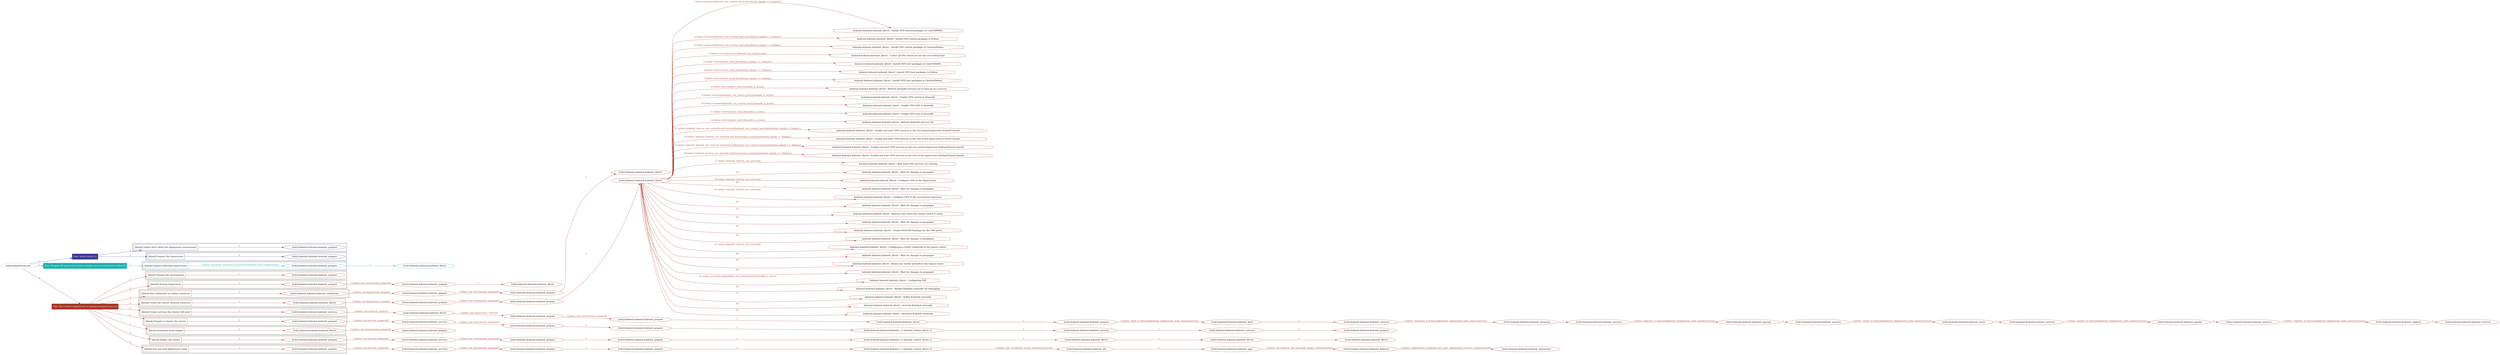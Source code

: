digraph {
	graph [concentrate=true ordering=in rankdir=LR ratio=fill]
	edge [esep=5 sep=10]
	"kubeinit/playbook.yml" [id=root_node style=dotted]
	play_6b71031d [label="Play: Initial setup (1)" color="#3c3795" fontcolor="#ffffff" id=play_6b71031d shape=box style=filled tooltip=localhost]
	"kubeinit/playbook.yml" -> play_6b71031d [label="1 " color="#3c3795" fontcolor="#3c3795" id=edge_3a2caf1e labeltooltip="1 " tooltip="1 "]
	subgraph "kubeinit.kubeinit.kubeinit_prepare" {
		role_3f0250b4 [label="[role] kubeinit.kubeinit.kubeinit_prepare" color="#3c3795" id=role_3f0250b4 tooltip="kubeinit.kubeinit.kubeinit_prepare"]
	}
	subgraph "kubeinit.kubeinit.kubeinit_prepare" {
		role_5fd6cb62 [label="[role] kubeinit.kubeinit.kubeinit_prepare" color="#3c3795" id=role_5fd6cb62 tooltip="kubeinit.kubeinit.kubeinit_prepare"]
	}
	subgraph "Play: Initial setup (1)" {
		play_6b71031d -> block_14ecb837 [label=1 color="#3c3795" fontcolor="#3c3795" id=edge_db04a657 labeltooltip=1 tooltip=1]
		subgraph cluster_block_14ecb837 {
			block_14ecb837 [label="[block] Gather facts about the deployment environment" color="#3c3795" id=block_14ecb837 labeltooltip="Gather facts about the deployment environment" shape=box tooltip="Gather facts about the deployment environment"]
			block_14ecb837 -> role_3f0250b4 [label="1 " color="#3c3795" fontcolor="#3c3795" id=edge_cd5ce7ff labeltooltip="1 " tooltip="1 "]
		}
		play_6b71031d -> block_ca600543 [label=2 color="#3c3795" fontcolor="#3c3795" id=edge_31517ab2 labeltooltip=2 tooltip=2]
		subgraph cluster_block_ca600543 {
			block_ca600543 [label="[block] Prepare the hypervisors" color="#3c3795" id=block_ca600543 labeltooltip="Prepare the hypervisors" shape=box tooltip="Prepare the hypervisors"]
			block_ca600543 -> role_5fd6cb62 [label="1 " color="#3c3795" fontcolor="#3c3795" id=edge_c21841b5 labeltooltip="1 " tooltip="1 "]
		}
	}
	play_60e53653 [label="Play: Prepare all hypervisor hosts to deploy service and cluster nodes (0)" color="#1bb1b0" fontcolor="#ffffff" id=play_60e53653 shape=box style=filled tooltip="Play: Prepare all hypervisor hosts to deploy service and cluster nodes (0)"]
	"kubeinit/playbook.yml" -> play_60e53653 [label="2 " color="#1bb1b0" fontcolor="#1bb1b0" id=edge_c22c452a labeltooltip="2 " tooltip="2 "]
	subgraph "kubeinit.kubeinit.kubeinit_libvirt" {
		role_1b3f3249 [label="[role] kubeinit.kubeinit.kubeinit_libvirt" color="#1bb1b0" id=role_1b3f3249 tooltip="kubeinit.kubeinit.kubeinit_libvirt"]
	}
	subgraph "kubeinit.kubeinit.kubeinit_prepare" {
		role_c538e872 [label="[role] kubeinit.kubeinit.kubeinit_prepare" color="#1bb1b0" id=role_c538e872 tooltip="kubeinit.kubeinit.kubeinit_prepare"]
		role_c538e872 -> role_1b3f3249 [label="1 " color="#1bb1b0" fontcolor="#1bb1b0" id=edge_178e5c0d labeltooltip="1 " tooltip="1 "]
	}
	subgraph "Play: Prepare all hypervisor hosts to deploy service and cluster nodes (0)" {
		play_60e53653 -> block_00b5a443 [label=1 color="#1bb1b0" fontcolor="#1bb1b0" id=edge_b67209f5 labeltooltip=1 tooltip=1]
		subgraph cluster_block_00b5a443 {
			block_00b5a443 [label="[block] Prepare individual hypervisors" color="#1bb1b0" id=block_00b5a443 labeltooltip="Prepare individual hypervisors" shape=box tooltip="Prepare individual hypervisors"]
			block_00b5a443 -> role_c538e872 [label="1 [when: inventory_hostname in hostvars['kubeinit-facts'].hypervisors]" color="#1bb1b0" fontcolor="#1bb1b0" id=edge_b40012fb labeltooltip="1 [when: inventory_hostname in hostvars['kubeinit-facts'].hypervisors]" tooltip="1 [when: inventory_hostname in hostvars['kubeinit-facts'].hypervisors]"]
		}
	}
	play_3abc40fd [label="Play: Run cluster deployment on prepared hypervisors (1)" color="#a73525" fontcolor="#ffffff" id=play_3abc40fd shape=box style=filled tooltip=localhost]
	"kubeinit/playbook.yml" -> play_3abc40fd [label="3 " color="#a73525" fontcolor="#a73525" id=edge_883538bb labeltooltip="3 " tooltip="3 "]
	subgraph "kubeinit.kubeinit.kubeinit_prepare" {
		role_94774ed0 [label="[role] kubeinit.kubeinit.kubeinit_prepare" color="#a73525" id=role_94774ed0 tooltip="kubeinit.kubeinit.kubeinit_prepare"]
	}
	subgraph "kubeinit.kubeinit.kubeinit_libvirt" {
		role_9123c572 [label="[role] kubeinit.kubeinit.kubeinit_libvirt" color="#a73525" id=role_9123c572 tooltip="kubeinit.kubeinit.kubeinit_libvirt"]
	}
	subgraph "kubeinit.kubeinit.kubeinit_prepare" {
		role_52961f61 [label="[role] kubeinit.kubeinit.kubeinit_prepare" color="#a73525" id=role_52961f61 tooltip="kubeinit.kubeinit.kubeinit_prepare"]
		role_52961f61 -> role_9123c572 [label="1 " color="#a73525" fontcolor="#a73525" id=edge_2296d525 labeltooltip="1 " tooltip="1 "]
	}
	subgraph "kubeinit.kubeinit.kubeinit_prepare" {
		role_5512f772 [label="[role] kubeinit.kubeinit.kubeinit_prepare" color="#a73525" id=role_5512f772 tooltip="kubeinit.kubeinit.kubeinit_prepare"]
		role_5512f772 -> role_52961f61 [label="1 [when: not environment_prepared]" color="#a73525" fontcolor="#a73525" id=edge_8969fece labeltooltip="1 [when: not environment_prepared]" tooltip="1 [when: not environment_prepared]"]
	}
	subgraph "kubeinit.kubeinit.kubeinit_libvirt" {
		role_b0cfbccb [label="[role] kubeinit.kubeinit.kubeinit_libvirt" color="#a73525" id=role_b0cfbccb tooltip="kubeinit.kubeinit.kubeinit_libvirt"]
	}
	subgraph "kubeinit.kubeinit.kubeinit_prepare" {
		role_e742c7e1 [label="[role] kubeinit.kubeinit.kubeinit_prepare" color="#a73525" id=role_e742c7e1 tooltip="kubeinit.kubeinit.kubeinit_prepare"]
		role_e742c7e1 -> role_b0cfbccb [label="1 " color="#a73525" fontcolor="#a73525" id=edge_2beef106 labeltooltip="1 " tooltip="1 "]
	}
	subgraph "kubeinit.kubeinit.kubeinit_prepare" {
		role_a67a89c9 [label="[role] kubeinit.kubeinit.kubeinit_prepare" color="#a73525" id=role_a67a89c9 tooltip="kubeinit.kubeinit.kubeinit_prepare"]
		role_a67a89c9 -> role_e742c7e1 [label="1 [when: not environment_prepared]" color="#a73525" fontcolor="#a73525" id=edge_404a76ad labeltooltip="1 [when: not environment_prepared]" tooltip="1 [when: not environment_prepared]"]
	}
	subgraph "kubeinit.kubeinit.kubeinit_validations" {
		role_21bba208 [label="[role] kubeinit.kubeinit.kubeinit_validations" color="#a73525" id=role_21bba208 tooltip="kubeinit.kubeinit.kubeinit_validations"]
		role_21bba208 -> role_a67a89c9 [label="1 [when: not hypervisors_cleaned]" color="#a73525" fontcolor="#a73525" id=edge_98a10b8b labeltooltip="1 [when: not hypervisors_cleaned]" tooltip="1 [when: not hypervisors_cleaned]"]
	}
	subgraph "kubeinit.kubeinit.kubeinit_libvirt" {
		role_afb0d27c [label="[role] kubeinit.kubeinit.kubeinit_libvirt" color="#a73525" id=role_afb0d27c tooltip="kubeinit.kubeinit.kubeinit_libvirt"]
		task_9e12a4fa [label="kubeinit.kubeinit.kubeinit_libvirt : Install OVN central packages in CentOS/RHEL" color="#a73525" id=task_9e12a4fa shape=octagon tooltip="kubeinit.kubeinit.kubeinit_libvirt : Install OVN central packages in CentOS/RHEL"]
		role_afb0d27c -> task_9e12a4fa [label="1 [when: hostvars[kubeinit_ovn_central_host].distribution_family == 'CentOS']" color="#a73525" fontcolor="#a73525" id=edge_70f3a23e labeltooltip="1 [when: hostvars[kubeinit_ovn_central_host].distribution_family == 'CentOS']" tooltip="1 [when: hostvars[kubeinit_ovn_central_host].distribution_family == 'CentOS']"]
		task_16847eaa [label="kubeinit.kubeinit.kubeinit_libvirt : Install OVN central packages in Fedora" color="#a73525" id=task_16847eaa shape=octagon tooltip="kubeinit.kubeinit.kubeinit_libvirt : Install OVN central packages in Fedora"]
		role_afb0d27c -> task_16847eaa [label="2 [when: hostvars[kubeinit_ovn_central_host].distribution_family == 'Fedora']" color="#a73525" fontcolor="#a73525" id=edge_f2648ecf labeltooltip="2 [when: hostvars[kubeinit_ovn_central_host].distribution_family == 'Fedora']" tooltip="2 [when: hostvars[kubeinit_ovn_central_host].distribution_family == 'Fedora']"]
		task_a35733e1 [label="kubeinit.kubeinit.kubeinit_libvirt : Install OVN central packages in Ubuntu/Debian" color="#a73525" id=task_a35733e1 shape=octagon tooltip="kubeinit.kubeinit.kubeinit_libvirt : Install OVN central packages in Ubuntu/Debian"]
		role_afb0d27c -> task_a35733e1 [label="3 [when: hostvars[kubeinit_ovn_central_host].distribution_family == 'Debian']" color="#a73525" fontcolor="#a73525" id=edge_52db0e4c labeltooltip="3 [when: hostvars[kubeinit_ovn_central_host].distribution_family == 'Debian']" tooltip="3 [when: hostvars[kubeinit_ovn_central_host].distribution_family == 'Debian']"]
		task_2597b7b3 [label="kubeinit.kubeinit.kubeinit_libvirt : Collect all HVs which are not the ovn-central host" color="#a73525" id=task_2597b7b3 shape=octagon tooltip="kubeinit.kubeinit.kubeinit_libvirt : Collect all HVs which are not the ovn-central host"]
		role_afb0d27c -> task_2597b7b3 [label="4 [when: ovn_host not in kubeinit_ovn_central_host]" color="#a73525" fontcolor="#a73525" id=edge_55a1ff46 labeltooltip="4 [when: ovn_host not in kubeinit_ovn_central_host]" tooltip="4 [when: ovn_host not in kubeinit_ovn_central_host]"]
		task_02a96341 [label="kubeinit.kubeinit.kubeinit_libvirt : Install OVN host packages in CentOS/RHEL" color="#a73525" id=task_02a96341 shape=octagon tooltip="kubeinit.kubeinit.kubeinit_libvirt : Install OVN host packages in CentOS/RHEL"]
		role_afb0d27c -> task_02a96341 [label="5 [when: hostvars[ovn_host].distribution_family == 'CentOS']" color="#a73525" fontcolor="#a73525" id=edge_7a2071a3 labeltooltip="5 [when: hostvars[ovn_host].distribution_family == 'CentOS']" tooltip="5 [when: hostvars[ovn_host].distribution_family == 'CentOS']"]
		task_10447bd5 [label="kubeinit.kubeinit.kubeinit_libvirt : Install OVN host packages in Fedora" color="#a73525" id=task_10447bd5 shape=octagon tooltip="kubeinit.kubeinit.kubeinit_libvirt : Install OVN host packages in Fedora"]
		role_afb0d27c -> task_10447bd5 [label="6 [when: hostvars[ovn_host].distribution_family == 'Fedora']" color="#a73525" fontcolor="#a73525" id=edge_2303a0df labeltooltip="6 [when: hostvars[ovn_host].distribution_family == 'Fedora']" tooltip="6 [when: hostvars[ovn_host].distribution_family == 'Fedora']"]
		task_b3aef4f8 [label="kubeinit.kubeinit.kubeinit_libvirt : Install OVN host packages in Ubuntu/Debian" color="#a73525" id=task_b3aef4f8 shape=octagon tooltip="kubeinit.kubeinit.kubeinit_libvirt : Install OVN host packages in Ubuntu/Debian"]
		role_afb0d27c -> task_b3aef4f8 [label="7 [when: hostvars[ovn_host].distribution_family == 'Debian']" color="#a73525" fontcolor="#a73525" id=edge_e7305b12 labeltooltip="7 [when: hostvars[ovn_host].distribution_family == 'Debian']" tooltip="7 [when: hostvars[ovn_host].distribution_family == 'Debian']"]
		task_518595de [label="kubeinit.kubeinit.kubeinit_libvirt : Refresh firewalld services list to pick up ovn services" color="#a73525" id=task_518595de shape=octagon tooltip="kubeinit.kubeinit.kubeinit_libvirt : Refresh firewalld services list to pick up ovn services"]
		role_afb0d27c -> task_518595de [label="8 [when: hostvars[ovn_host].firewalld_is_active]" color="#a73525" fontcolor="#a73525" id=edge_2b11cc99 labeltooltip="8 [when: hostvars[ovn_host].firewalld_is_active]" tooltip="8 [when: hostvars[ovn_host].firewalld_is_active]"]
		task_7035528d [label="kubeinit.kubeinit.kubeinit_libvirt : Enable OVN central in firewalld" color="#a73525" id=task_7035528d shape=octagon tooltip="kubeinit.kubeinit.kubeinit_libvirt : Enable OVN central in firewalld"]
		role_afb0d27c -> task_7035528d [label="9 [when: hostvars[kubeinit_ovn_central_host].firewalld_is_active]" color="#a73525" fontcolor="#a73525" id=edge_5952ed35 labeltooltip="9 [when: hostvars[kubeinit_ovn_central_host].firewalld_is_active]" tooltip="9 [when: hostvars[kubeinit_ovn_central_host].firewalld_is_active]"]
		task_0671f9ff [label="kubeinit.kubeinit.kubeinit_libvirt : Enable OVN NAT in firewalld" color="#a73525" id=task_0671f9ff shape=octagon tooltip="kubeinit.kubeinit.kubeinit_libvirt : Enable OVN NAT in firewalld"]
		role_afb0d27c -> task_0671f9ff [label="10 [when: hostvars[kubeinit_ovn_central_host].firewalld_is_active]" color="#a73525" fontcolor="#a73525" id=edge_8ba6966d labeltooltip="10 [when: hostvars[kubeinit_ovn_central_host].firewalld_is_active]" tooltip="10 [when: hostvars[kubeinit_ovn_central_host].firewalld_is_active]"]
		task_173dcf2e [label="kubeinit.kubeinit.kubeinit_libvirt : Enable OVN host in firewalld" color="#a73525" id=task_173dcf2e shape=octagon tooltip="kubeinit.kubeinit.kubeinit_libvirt : Enable OVN host in firewalld"]
		role_afb0d27c -> task_173dcf2e [label="11 [when: hostvars[ovn_host].firewalld_is_active]" color="#a73525" fontcolor="#a73525" id=edge_a6825479 labeltooltip="11 [when: hostvars[ovn_host].firewalld_is_active]" tooltip="11 [when: hostvars[ovn_host].firewalld_is_active]"]
		task_0cb348f1 [label="kubeinit.kubeinit.kubeinit_libvirt : Refresh firewalld services list" color="#a73525" id=task_0cb348f1 shape=octagon tooltip="kubeinit.kubeinit.kubeinit_libvirt : Refresh firewalld services list"]
		role_afb0d27c -> task_0cb348f1 [label="12 [when: hostvars[ovn_host].firewalld_is_active]" color="#a73525" fontcolor="#a73525" id=edge_f14db55b labeltooltip="12 [when: hostvars[ovn_host].firewalld_is_active]" tooltip="12 [when: hostvars[ovn_host].firewalld_is_active]"]
		task_23064960 [label="kubeinit.kubeinit.kubeinit_libvirt : Enable and start OVN services in the ovn-central hypervisor (CentOS based)" color="#a73525" id=task_23064960 shape=octagon tooltip="kubeinit.kubeinit.kubeinit_libvirt : Enable and start OVN services in the ovn-central hypervisor (CentOS based)"]
		role_afb0d27c -> task_23064960 [label="13 [when: kubeinit_destroy_ovn_network and hostvars[kubeinit_ovn_central_host].distribution_family != 'Debian']" color="#a73525" fontcolor="#a73525" id=edge_571c489a labeltooltip="13 [when: kubeinit_destroy_ovn_network and hostvars[kubeinit_ovn_central_host].distribution_family != 'Debian']" tooltip="13 [when: kubeinit_destroy_ovn_network and hostvars[kubeinit_ovn_central_host].distribution_family != 'Debian']"]
		task_851d20dd [label="kubeinit.kubeinit.kubeinit_libvirt : Enable and start OVN services in the rest of the hypervisors (CentOS based)" color="#a73525" id=task_851d20dd shape=octagon tooltip="kubeinit.kubeinit.kubeinit_libvirt : Enable and start OVN services in the rest of the hypervisors (CentOS based)"]
		role_afb0d27c -> task_851d20dd [label="14 [when: kubeinit_destroy_ovn_network and hostvars[ovn_host].distribution_family != 'Debian']" color="#a73525" fontcolor="#a73525" id=edge_962eff9b labeltooltip="14 [when: kubeinit_destroy_ovn_network and hostvars[ovn_host].distribution_family != 'Debian']" tooltip="14 [when: kubeinit_destroy_ovn_network and hostvars[ovn_host].distribution_family != 'Debian']"]
		task_d1da364c [label="kubeinit.kubeinit.kubeinit_libvirt : Enable and start OVN services in the ovn-central hypervisor (Debian/Ubuntu based)" color="#a73525" id=task_d1da364c shape=octagon tooltip="kubeinit.kubeinit.kubeinit_libvirt : Enable and start OVN services in the ovn-central hypervisor (Debian/Ubuntu based)"]
		role_afb0d27c -> task_d1da364c [label="15 [when: kubeinit_destroy_ovn_network and hostvars[kubeinit_ovn_central_host].distribution_family == 'Debian']" color="#a73525" fontcolor="#a73525" id=edge_6852d355 labeltooltip="15 [when: kubeinit_destroy_ovn_network and hostvars[kubeinit_ovn_central_host].distribution_family == 'Debian']" tooltip="15 [when: kubeinit_destroy_ovn_network and hostvars[kubeinit_ovn_central_host].distribution_family == 'Debian']"]
		task_09b857e3 [label="kubeinit.kubeinit.kubeinit_libvirt : Enable and start OVN services in the rest of the hypervisors (Debian/Ubuntu based)" color="#a73525" id=task_09b857e3 shape=octagon tooltip="kubeinit.kubeinit.kubeinit_libvirt : Enable and start OVN services in the rest of the hypervisors (Debian/Ubuntu based)"]
		role_afb0d27c -> task_09b857e3 [label="16 [when: kubeinit_destroy_ovn_network and hostvars[ovn_host].distribution_family == 'Debian']" color="#a73525" fontcolor="#a73525" id=edge_c578b3aa labeltooltip="16 [when: kubeinit_destroy_ovn_network and hostvars[ovn_host].distribution_family == 'Debian']" tooltip="16 [when: kubeinit_destroy_ovn_network and hostvars[ovn_host].distribution_family == 'Debian']"]
		task_ee0eb80a [label="kubeinit.kubeinit.kubeinit_libvirt : Wait until OVN services are running" color="#a73525" id=task_ee0eb80a shape=octagon tooltip="kubeinit.kubeinit.kubeinit_libvirt : Wait until OVN services are running"]
		role_afb0d27c -> task_ee0eb80a [label="17 [when: kubeinit_destroy_ovn_network]" color="#a73525" fontcolor="#a73525" id=edge_1d2972b4 labeltooltip="17 [when: kubeinit_destroy_ovn_network]" tooltip="17 [when: kubeinit_destroy_ovn_network]"]
		task_6d7cc29e [label="kubeinit.kubeinit.kubeinit_libvirt : Wait for changes to propagate" color="#a73525" id=task_6d7cc29e shape=octagon tooltip="kubeinit.kubeinit.kubeinit_libvirt : Wait for changes to propagate"]
		role_afb0d27c -> task_6d7cc29e [label="18 " color="#a73525" fontcolor="#a73525" id=edge_c046636c labeltooltip="18 " tooltip="18 "]
		task_996d3f8d [label="kubeinit.kubeinit.kubeinit_libvirt : Configure OVS on the Hypervisors" color="#a73525" id=task_996d3f8d shape=octagon tooltip="kubeinit.kubeinit.kubeinit_libvirt : Configure OVS on the Hypervisors"]
		role_afb0d27c -> task_996d3f8d [label="19 [when: kubeinit_destroy_ovn_network]" color="#a73525" fontcolor="#a73525" id=edge_12851a92 labeltooltip="19 [when: kubeinit_destroy_ovn_network]" tooltip="19 [when: kubeinit_destroy_ovn_network]"]
		task_c5282a01 [label="kubeinit.kubeinit.kubeinit_libvirt : Wait for changes to propagate" color="#a73525" id=task_c5282a01 shape=octagon tooltip="kubeinit.kubeinit.kubeinit_libvirt : Wait for changes to propagate"]
		role_afb0d27c -> task_c5282a01 [label="20 " color="#a73525" fontcolor="#a73525" id=edge_154a3ebb labeltooltip="20 " tooltip="20 "]
		task_823b239d [label="kubeinit.kubeinit.kubeinit_libvirt : Configure OVN in the ovn-central hypervisor" color="#a73525" id=task_823b239d shape=octagon tooltip="kubeinit.kubeinit.kubeinit_libvirt : Configure OVN in the ovn-central hypervisor"]
		role_afb0d27c -> task_823b239d [label="21 [when: kubeinit_destroy_ovn_network]" color="#a73525" fontcolor="#a73525" id=edge_56ed9851 labeltooltip="21 [when: kubeinit_destroy_ovn_network]" tooltip="21 [when: kubeinit_destroy_ovn_network]"]
		task_fa8faf3e [label="kubeinit.kubeinit.kubeinit_libvirt : Wait for changes to propagate" color="#a73525" id=task_fa8faf3e shape=octagon tooltip="kubeinit.kubeinit.kubeinit_libvirt : Wait for changes to propagate"]
		role_afb0d27c -> task_fa8faf3e [label="22 " color="#a73525" fontcolor="#a73525" id=edge_f6ac4336 labeltooltip="22 " tooltip="22 "]
		task_a405939a [label="kubeinit.kubeinit.kubeinit_libvirt : Remove and create the cluster switch if exists" color="#a73525" id=task_a405939a shape=octagon tooltip="kubeinit.kubeinit.kubeinit_libvirt : Remove and create the cluster switch if exists"]
		role_afb0d27c -> task_a405939a [label="23 " color="#a73525" fontcolor="#a73525" id=edge_d75b7523 labeltooltip="23 " tooltip="23 "]
		task_9c3aa771 [label="kubeinit.kubeinit.kubeinit_libvirt : Wait for changes to propagate" color="#a73525" id=task_9c3aa771 shape=octagon tooltip="kubeinit.kubeinit.kubeinit_libvirt : Wait for changes to propagate"]
		role_afb0d27c -> task_9c3aa771 [label="24 " color="#a73525" fontcolor="#a73525" id=edge_921557e1 labeltooltip="24 " tooltip="24 "]
		task_5c9a5d45 [label="kubeinit.kubeinit.kubeinit_libvirt : Create OVS/OVN bindings for the VMs ports" color="#a73525" id=task_5c9a5d45 shape=octagon tooltip="kubeinit.kubeinit.kubeinit_libvirt : Create OVS/OVN bindings for the VMs ports"]
		role_afb0d27c -> task_5c9a5d45 [label="25 " color="#a73525" fontcolor="#a73525" id=edge_d7feded7 labeltooltip="25 " tooltip="25 "]
		task_13782606 [label="kubeinit.kubeinit.kubeinit_libvirt : Wait for changes to propagate" color="#a73525" id=task_13782606 shape=octagon tooltip="kubeinit.kubeinit.kubeinit_libvirt : Wait for changes to propagate"]
		role_afb0d27c -> task_13782606 [label="26 " color="#a73525" fontcolor="#a73525" id=edge_d78921db labeltooltip="26 " tooltip="26 "]
		task_4a15b389 [label="kubeinit.kubeinit.kubeinit_libvirt : Configuring a router connected to the guests switch" color="#a73525" id=task_4a15b389 shape=octagon tooltip="kubeinit.kubeinit.kubeinit_libvirt : Configuring a router connected to the guests switch"]
		role_afb0d27c -> task_4a15b389 [label="27 [when: kubeinit_destroy_ovn_network]" color="#a73525" fontcolor="#a73525" id=edge_d1cee0fa labeltooltip="27 [when: kubeinit_destroy_ovn_network]" tooltip="27 [when: kubeinit_destroy_ovn_network]"]
		task_8b056e8e [label="kubeinit.kubeinit.kubeinit_libvirt : Wait for changes to propagate" color="#a73525" id=task_8b056e8e shape=octagon tooltip="kubeinit.kubeinit.kubeinit_libvirt : Wait for changes to propagate"]
		role_afb0d27c -> task_8b056e8e [label="28 " color="#a73525" fontcolor="#a73525" id=edge_bc275aaf labeltooltip="28 " tooltip="28 "]
		task_75303ff0 [label="kubeinit.kubeinit.kubeinit_libvirt : Attach our cluster network to the logical router" color="#a73525" id=task_75303ff0 shape=octagon tooltip="kubeinit.kubeinit.kubeinit_libvirt : Attach our cluster network to the logical router"]
		role_afb0d27c -> task_75303ff0 [label="29 " color="#a73525" fontcolor="#a73525" id=edge_ade07754 labeltooltip="29 " tooltip="29 "]
		task_647aa970 [label="kubeinit.kubeinit.kubeinit_libvirt : Wait for changes to propagate" color="#a73525" id=task_647aa970 shape=octagon tooltip="kubeinit.kubeinit.kubeinit_libvirt : Wait for changes to propagate"]
		role_afb0d27c -> task_647aa970 [label="30 " color="#a73525" fontcolor="#a73525" id=edge_e2777296 labeltooltip="30 " tooltip="30 "]
		task_3ce0cfe5 [label="kubeinit.kubeinit.kubeinit_libvirt : Configuring NAT" color="#a73525" id=task_3ce0cfe5 shape=octagon tooltip="kubeinit.kubeinit.kubeinit_libvirt : Configuring NAT"]
		role_afb0d27c -> task_3ce0cfe5 [label="31 [when: not hostvars[kubeinit_ovn_central_host].firewalld_is_active]" color="#a73525" fontcolor="#a73525" id=edge_3651838f labeltooltip="31 [when: not hostvars[kubeinit_ovn_central_host].firewalld_is_active]" tooltip="31 [when: not hostvars[kubeinit_ovn_central_host].firewalld_is_active]"]
		task_17eed53a [label="kubeinit.kubeinit.kubeinit_libvirt : Render KubeInit networks for debugging" color="#a73525" id=task_17eed53a shape=octagon tooltip="kubeinit.kubeinit.kubeinit_libvirt : Render KubeInit networks for debugging"]
		role_afb0d27c -> task_17eed53a [label="32 " color="#a73525" fontcolor="#a73525" id=edge_950c6209 labeltooltip="32 " tooltip="32 "]
		task_1b289cdc [label="kubeinit.kubeinit.kubeinit_libvirt : Define KubeInit networks" color="#a73525" id=task_1b289cdc shape=octagon tooltip="kubeinit.kubeinit.kubeinit_libvirt : Define KubeInit networks"]
		role_afb0d27c -> task_1b289cdc [label="33 " color="#a73525" fontcolor="#a73525" id=edge_80f89bc5 labeltooltip="33 " tooltip="33 "]
		task_e6a966b2 [label="kubeinit.kubeinit.kubeinit_libvirt : Activate KubeInit networks" color="#a73525" id=task_e6a966b2 shape=octagon tooltip="kubeinit.kubeinit.kubeinit_libvirt : Activate KubeInit networks"]
		role_afb0d27c -> task_e6a966b2 [label="34 " color="#a73525" fontcolor="#a73525" id=edge_90e4494e labeltooltip="34 " tooltip="34 "]
		task_20524f9a [label="kubeinit.kubeinit.kubeinit_libvirt : Autostart KubeInit networks" color="#a73525" id=task_20524f9a shape=octagon tooltip="kubeinit.kubeinit.kubeinit_libvirt : Autostart KubeInit networks"]
		role_afb0d27c -> task_20524f9a [label="35 " color="#a73525" fontcolor="#a73525" id=edge_22d4d265 labeltooltip="35 " tooltip="35 "]
	}
	subgraph "kubeinit.kubeinit.kubeinit_prepare" {
		role_0ff74726 [label="[role] kubeinit.kubeinit.kubeinit_prepare" color="#a73525" id=role_0ff74726 tooltip="kubeinit.kubeinit.kubeinit_prepare"]
		role_0ff74726 -> role_afb0d27c [label="1 " color="#a73525" fontcolor="#a73525" id=edge_1ac6e4bc labeltooltip="1 " tooltip="1 "]
	}
	subgraph "kubeinit.kubeinit.kubeinit_prepare" {
		role_7b223cd6 [label="[role] kubeinit.kubeinit.kubeinit_prepare" color="#a73525" id=role_7b223cd6 tooltip="kubeinit.kubeinit.kubeinit_prepare"]
		role_7b223cd6 -> role_0ff74726 [label="1 [when: not environment_prepared]" color="#a73525" fontcolor="#a73525" id=edge_9d1b04a0 labeltooltip="1 [when: not environment_prepared]" tooltip="1 [when: not environment_prepared]"]
	}
	subgraph "kubeinit.kubeinit.kubeinit_libvirt" {
		role_368f854b [label="[role] kubeinit.kubeinit.kubeinit_libvirt" color="#a73525" id=role_368f854b tooltip="kubeinit.kubeinit.kubeinit_libvirt"]
		role_368f854b -> role_7b223cd6 [label="1 [when: not hypervisors_cleaned]" color="#a73525" fontcolor="#a73525" id=edge_b344467c labeltooltip="1 [when: not hypervisors_cleaned]" tooltip="1 [when: not hypervisors_cleaned]"]
	}
	subgraph "kubeinit.kubeinit.kubeinit_services" {
		role_0dbda58d [label="[role] kubeinit.kubeinit.kubeinit_services" color="#a73525" id=role_0dbda58d tooltip="kubeinit.kubeinit.kubeinit_services"]
	}
	subgraph "kubeinit.kubeinit.kubeinit_registry" {
		role_8b9aa296 [label="[role] kubeinit.kubeinit.kubeinit_registry" color="#a73525" id=role_8b9aa296 tooltip="kubeinit.kubeinit.kubeinit_registry"]
		role_8b9aa296 -> role_0dbda58d [label="1 " color="#a73525" fontcolor="#a73525" id=edge_f0e0c080 labeltooltip="1 " tooltip="1 "]
	}
	subgraph "kubeinit.kubeinit.kubeinit_services" {
		role_29638c5e [label="[role] kubeinit.kubeinit.kubeinit_services" color="#a73525" id=role_29638c5e tooltip="kubeinit.kubeinit.kubeinit_services"]
		role_29638c5e -> role_8b9aa296 [label="1 [when: 'registry' in hostvars[kubeinit_deployment_node_name].services]" color="#a73525" fontcolor="#a73525" id=edge_dc5ca107 labeltooltip="1 [when: 'registry' in hostvars[kubeinit_deployment_node_name].services]" tooltip="1 [when: 'registry' in hostvars[kubeinit_deployment_node_name].services]"]
	}
	subgraph "kubeinit.kubeinit.kubeinit_apache" {
		role_3a1aeb6e [label="[role] kubeinit.kubeinit.kubeinit_apache" color="#a73525" id=role_3a1aeb6e tooltip="kubeinit.kubeinit.kubeinit_apache"]
		role_3a1aeb6e -> role_29638c5e [label="1 " color="#a73525" fontcolor="#a73525" id=edge_ec3dade6 labeltooltip="1 " tooltip="1 "]
	}
	subgraph "kubeinit.kubeinit.kubeinit_services" {
		role_41e669ff [label="[role] kubeinit.kubeinit.kubeinit_services" color="#a73525" id=role_41e669ff tooltip="kubeinit.kubeinit.kubeinit_services"]
		role_41e669ff -> role_3a1aeb6e [label="1 [when: 'apache' in hostvars[kubeinit_deployment_node_name].services]" color="#a73525" fontcolor="#a73525" id=edge_11d010bf labeltooltip="1 [when: 'apache' in hostvars[kubeinit_deployment_node_name].services]" tooltip="1 [when: 'apache' in hostvars[kubeinit_deployment_node_name].services]"]
	}
	subgraph "kubeinit.kubeinit.kubeinit_nexus" {
		role_d3c5e580 [label="[role] kubeinit.kubeinit.kubeinit_nexus" color="#a73525" id=role_d3c5e580 tooltip="kubeinit.kubeinit.kubeinit_nexus"]
		role_d3c5e580 -> role_41e669ff [label="1 " color="#a73525" fontcolor="#a73525" id=edge_abba8675 labeltooltip="1 " tooltip="1 "]
	}
	subgraph "kubeinit.kubeinit.kubeinit_services" {
		role_5c42bdb5 [label="[role] kubeinit.kubeinit.kubeinit_services" color="#a73525" id=role_5c42bdb5 tooltip="kubeinit.kubeinit.kubeinit_services"]
		role_5c42bdb5 -> role_d3c5e580 [label="1 [when: 'nexus' in hostvars[kubeinit_deployment_node_name].services]" color="#a73525" fontcolor="#a73525" id=edge_69eaefcd labeltooltip="1 [when: 'nexus' in hostvars[kubeinit_deployment_node_name].services]" tooltip="1 [when: 'nexus' in hostvars[kubeinit_deployment_node_name].services]"]
	}
	subgraph "kubeinit.kubeinit.kubeinit_haproxy" {
		role_bca2a1af [label="[role] kubeinit.kubeinit.kubeinit_haproxy" color="#a73525" id=role_bca2a1af tooltip="kubeinit.kubeinit.kubeinit_haproxy"]
		role_bca2a1af -> role_5c42bdb5 [label="1 " color="#a73525" fontcolor="#a73525" id=edge_466e2db8 labeltooltip="1 " tooltip="1 "]
	}
	subgraph "kubeinit.kubeinit.kubeinit_services" {
		role_9f7a22ae [label="[role] kubeinit.kubeinit.kubeinit_services" color="#a73525" id=role_9f7a22ae tooltip="kubeinit.kubeinit.kubeinit_services"]
		role_9f7a22ae -> role_bca2a1af [label="1 [when: 'haproxy' in hostvars[kubeinit_deployment_node_name].services]" color="#a73525" fontcolor="#a73525" id=edge_0986beb9 labeltooltip="1 [when: 'haproxy' in hostvars[kubeinit_deployment_node_name].services]" tooltip="1 [when: 'haproxy' in hostvars[kubeinit_deployment_node_name].services]"]
	}
	subgraph "kubeinit.kubeinit.kubeinit_dnsmasq" {
		role_8df165c9 [label="[role] kubeinit.kubeinit.kubeinit_dnsmasq" color="#a73525" id=role_8df165c9 tooltip="kubeinit.kubeinit.kubeinit_dnsmasq"]
		role_8df165c9 -> role_9f7a22ae [label="1 " color="#a73525" fontcolor="#a73525" id=edge_2cc985f2 labeltooltip="1 " tooltip="1 "]
	}
	subgraph "kubeinit.kubeinit.kubeinit_services" {
		role_b13d1f6b [label="[role] kubeinit.kubeinit.kubeinit_services" color="#a73525" id=role_b13d1f6b tooltip="kubeinit.kubeinit.kubeinit_services"]
		role_b13d1f6b -> role_8df165c9 [label="1 [when: 'dnsmasq' in hostvars[kubeinit_deployment_node_name].services]" color="#a73525" fontcolor="#a73525" id=edge_b84e4b03 labeltooltip="1 [when: 'dnsmasq' in hostvars[kubeinit_deployment_node_name].services]" tooltip="1 [when: 'dnsmasq' in hostvars[kubeinit_deployment_node_name].services]"]
	}
	subgraph "kubeinit.kubeinit.kubeinit_bind" {
		role_16ac9e02 [label="[role] kubeinit.kubeinit.kubeinit_bind" color="#a73525" id=role_16ac9e02 tooltip="kubeinit.kubeinit.kubeinit_bind"]
		role_16ac9e02 -> role_b13d1f6b [label="1 " color="#a73525" fontcolor="#a73525" id=edge_eacbbf3e labeltooltip="1 " tooltip="1 "]
	}
	subgraph "kubeinit.kubeinit.kubeinit_prepare" {
		role_73bb925c [label="[role] kubeinit.kubeinit.kubeinit_prepare" color="#a73525" id=role_73bb925c tooltip="kubeinit.kubeinit.kubeinit_prepare"]
		role_73bb925c -> role_16ac9e02 [label="1 [when: 'bind' in hostvars[kubeinit_deployment_node_name].services]" color="#a73525" fontcolor="#a73525" id=edge_caff8999 labeltooltip="1 [when: 'bind' in hostvars[kubeinit_deployment_node_name].services]" tooltip="1 [when: 'bind' in hostvars[kubeinit_deployment_node_name].services]"]
	}
	subgraph "kubeinit.kubeinit.kubeinit_libvirt" {
		role_7cad6331 [label="[role] kubeinit.kubeinit.kubeinit_libvirt" color="#a73525" id=role_7cad6331 tooltip="kubeinit.kubeinit.kubeinit_libvirt"]
		role_7cad6331 -> role_73bb925c [label="1 " color="#a73525" fontcolor="#a73525" id=edge_ed38a567 labeltooltip="1 " tooltip="1 "]
	}
	subgraph "kubeinit.kubeinit.kubeinit_prepare" {
		role_7a9ab72d [label="[role] kubeinit.kubeinit.kubeinit_prepare" color="#a73525" id=role_7a9ab72d tooltip="kubeinit.kubeinit.kubeinit_prepare"]
		role_7a9ab72d -> role_7cad6331 [label="1 " color="#a73525" fontcolor="#a73525" id=edge_3cb8b8b4 labeltooltip="1 " tooltip="1 "]
	}
	subgraph "kubeinit.kubeinit.kubeinit_prepare" {
		role_12adb086 [label="[role] kubeinit.kubeinit.kubeinit_prepare" color="#a73525" id=role_12adb086 tooltip="kubeinit.kubeinit.kubeinit_prepare"]
		role_12adb086 -> role_7a9ab72d [label="1 [when: not environment_prepared]" color="#a73525" fontcolor="#a73525" id=edge_53403964 labeltooltip="1 [when: not environment_prepared]" tooltip="1 [when: not environment_prepared]"]
	}
	subgraph "kubeinit.kubeinit.kubeinit_libvirt" {
		role_49d92ae2 [label="[role] kubeinit.kubeinit.kubeinit_libvirt" color="#a73525" id=role_49d92ae2 tooltip="kubeinit.kubeinit.kubeinit_libvirt"]
		role_49d92ae2 -> role_12adb086 [label="1 [when: not hypervisors_cleaned]" color="#a73525" fontcolor="#a73525" id=edge_7409f8c8 labeltooltip="1 [when: not hypervisors_cleaned]" tooltip="1 [when: not hypervisors_cleaned]"]
	}
	subgraph "kubeinit.kubeinit.kubeinit_services" {
		role_6dd106ed [label="[role] kubeinit.kubeinit.kubeinit_services" color="#a73525" id=role_6dd106ed tooltip="kubeinit.kubeinit.kubeinit_services"]
		role_6dd106ed -> role_49d92ae2 [label="1 [when: not network_created]" color="#a73525" fontcolor="#a73525" id=edge_e8730873 labeltooltip="1 [when: not network_created]" tooltip="1 [when: not network_created]"]
	}
	subgraph "kubeinit.kubeinit.kubeinit_prepare" {
		role_f42f3958 [label="[role] kubeinit.kubeinit.kubeinit_prepare" color="#a73525" id=role_f42f3958 tooltip="kubeinit.kubeinit.kubeinit_prepare"]
	}
	subgraph "kubeinit.kubeinit.kubeinit_services" {
		role_5f41c3f4 [label="[role] kubeinit.kubeinit.kubeinit_services" color="#a73525" id=role_5f41c3f4 tooltip="kubeinit.kubeinit.kubeinit_services"]
		role_5f41c3f4 -> role_f42f3958 [label="1 " color="#a73525" fontcolor="#a73525" id=edge_99a3e90b labeltooltip="1 " tooltip="1 "]
	}
	subgraph "kubeinit.kubeinit.kubeinit_services" {
		role_e3551861 [label="[role] kubeinit.kubeinit.kubeinit_services" color="#a73525" id=role_e3551861 tooltip="kubeinit.kubeinit.kubeinit_services"]
		role_e3551861 -> role_5f41c3f4 [label="1 " color="#a73525" fontcolor="#a73525" id=edge_61e11ce7 labeltooltip="1 " tooltip="1 "]
	}
	subgraph "kubeinit.kubeinit.kubeinit_{{ kubeinit_cluster_distro }}" {
		role_9022eb59 [label="[role] kubeinit.kubeinit.kubeinit_{{ kubeinit_cluster_distro }}" color="#a73525" id=role_9022eb59 tooltip="kubeinit.kubeinit.kubeinit_{{ kubeinit_cluster_distro }}"]
		role_9022eb59 -> role_e3551861 [label="1 " color="#a73525" fontcolor="#a73525" id=edge_8bab7063 labeltooltip="1 " tooltip="1 "]
	}
	subgraph "kubeinit.kubeinit.kubeinit_prepare" {
		role_2958c7d0 [label="[role] kubeinit.kubeinit.kubeinit_prepare" color="#a73525" id=role_2958c7d0 tooltip="kubeinit.kubeinit.kubeinit_prepare"]
		role_2958c7d0 -> role_9022eb59 [label="1 " color="#a73525" fontcolor="#a73525" id=edge_f1e4ac26 labeltooltip="1 " tooltip="1 "]
	}
	subgraph "kubeinit.kubeinit.kubeinit_prepare" {
		role_3d547b7c [label="[role] kubeinit.kubeinit.kubeinit_prepare" color="#a73525" id=role_3d547b7c tooltip="kubeinit.kubeinit.kubeinit_prepare"]
		role_3d547b7c -> role_2958c7d0 [label="1 " color="#a73525" fontcolor="#a73525" id=edge_0d14f503 labeltooltip="1 " tooltip="1 "]
	}
	subgraph "kubeinit.kubeinit.kubeinit_services" {
		role_b5083d08 [label="[role] kubeinit.kubeinit.kubeinit_services" color="#a73525" id=role_b5083d08 tooltip="kubeinit.kubeinit.kubeinit_services"]
		role_b5083d08 -> role_3d547b7c [label="1 [when: not environment_prepared]" color="#a73525" fontcolor="#a73525" id=edge_76d60205 labeltooltip="1 [when: not environment_prepared]" tooltip="1 [when: not environment_prepared]"]
	}
	subgraph "kubeinit.kubeinit.kubeinit_prepare" {
		role_874ddd49 [label="[role] kubeinit.kubeinit.kubeinit_prepare" color="#a73525" id=role_874ddd49 tooltip="kubeinit.kubeinit.kubeinit_prepare"]
		role_874ddd49 -> role_b5083d08 [label="1 [when: not services_prepared]" color="#a73525" fontcolor="#a73525" id=edge_2cf708a2 labeltooltip="1 [when: not services_prepared]" tooltip="1 [when: not services_prepared]"]
	}
	subgraph "kubeinit.kubeinit.kubeinit_prepare" {
		role_1de4a117 [label="[role] kubeinit.kubeinit.kubeinit_prepare" color="#a73525" id=role_1de4a117 tooltip="kubeinit.kubeinit.kubeinit_prepare"]
	}
	subgraph "kubeinit.kubeinit.kubeinit_libvirt" {
		role_6ac27876 [label="[role] kubeinit.kubeinit.kubeinit_libvirt" color="#a73525" id=role_6ac27876 tooltip="kubeinit.kubeinit.kubeinit_libvirt"]
		role_6ac27876 -> role_1de4a117 [label="1 [when: not environment_prepared]" color="#a73525" fontcolor="#a73525" id=edge_25df67a9 labeltooltip="1 [when: not environment_prepared]" tooltip="1 [when: not environment_prepared]"]
	}
	subgraph "kubeinit.kubeinit.kubeinit_libvirt" {
		role_0753e115 [label="[role] kubeinit.kubeinit.kubeinit_libvirt" color="#a73525" id=role_0753e115 tooltip="kubeinit.kubeinit.kubeinit_libvirt"]
	}
	subgraph "kubeinit.kubeinit.kubeinit_libvirt" {
		role_4930da52 [label="[role] kubeinit.kubeinit.kubeinit_libvirt" color="#a73525" id=role_4930da52 tooltip="kubeinit.kubeinit.kubeinit_libvirt"]
		role_4930da52 -> role_0753e115 [label="1 " color="#a73525" fontcolor="#a73525" id=edge_5b43e987 labeltooltip="1 " tooltip="1 "]
	}
	subgraph "kubeinit.kubeinit.kubeinit_libvirt" {
		role_7516aa71 [label="[role] kubeinit.kubeinit.kubeinit_libvirt" color="#a73525" id=role_7516aa71 tooltip="kubeinit.kubeinit.kubeinit_libvirt"]
		role_7516aa71 -> role_4930da52 [label="1 " color="#a73525" fontcolor="#a73525" id=edge_9c81c32a labeltooltip="1 " tooltip="1 "]
	}
	subgraph "kubeinit.kubeinit.kubeinit_{{ kubeinit_cluster_distro }}" {
		role_c947569a [label="[role] kubeinit.kubeinit.kubeinit_{{ kubeinit_cluster_distro }}" color="#a73525" id=role_c947569a tooltip="kubeinit.kubeinit.kubeinit_{{ kubeinit_cluster_distro }}"]
		role_c947569a -> role_7516aa71 [label="1 " color="#a73525" fontcolor="#a73525" id=edge_7eca65fa labeltooltip="1 " tooltip="1 "]
	}
	subgraph "kubeinit.kubeinit.kubeinit_prepare" {
		role_6ee8455e [label="[role] kubeinit.kubeinit.kubeinit_prepare" color="#a73525" id=role_6ee8455e tooltip="kubeinit.kubeinit.kubeinit_prepare"]
		role_6ee8455e -> role_c947569a [label="1 " color="#a73525" fontcolor="#a73525" id=edge_f88fbce4 labeltooltip="1 " tooltip="1 "]
	}
	subgraph "kubeinit.kubeinit.kubeinit_prepare" {
		role_30349fcd [label="[role] kubeinit.kubeinit.kubeinit_prepare" color="#a73525" id=role_30349fcd tooltip="kubeinit.kubeinit.kubeinit_prepare"]
		role_30349fcd -> role_6ee8455e [label="1 " color="#a73525" fontcolor="#a73525" id=edge_3d8df091 labeltooltip="1 " tooltip="1 "]
	}
	subgraph "kubeinit.kubeinit.kubeinit_services" {
		role_cdaaf50f [label="[role] kubeinit.kubeinit.kubeinit_services" color="#a73525" id=role_cdaaf50f tooltip="kubeinit.kubeinit.kubeinit_services"]
		role_cdaaf50f -> role_30349fcd [label="1 [when: not environment_prepared]" color="#a73525" fontcolor="#a73525" id=edge_c8a07f6a labeltooltip="1 [when: not environment_prepared]" tooltip="1 [when: not environment_prepared]"]
	}
	subgraph "kubeinit.kubeinit.kubeinit_prepare" {
		role_74722703 [label="[role] kubeinit.kubeinit.kubeinit_prepare" color="#a73525" id=role_74722703 tooltip="kubeinit.kubeinit.kubeinit_prepare"]
		role_74722703 -> role_cdaaf50f [label="1 [when: not services_prepared]" color="#a73525" fontcolor="#a73525" id=edge_53ee87c8 labeltooltip="1 [when: not services_prepared]" tooltip="1 [when: not services_prepared]"]
	}
	subgraph "kubeinit.kubeinit.kubeinit_submariner" {
		role_a008c848 [label="[role] kubeinit.kubeinit.kubeinit_submariner" color="#a73525" id=role_a008c848 tooltip="kubeinit.kubeinit.kubeinit_submariner"]
	}
	subgraph "kubeinit.kubeinit.kubeinit_kubevirt" {
		role_b077ffd1 [label="[role] kubeinit.kubeinit.kubeinit_kubevirt" color="#a73525" id=role_b077ffd1 tooltip="kubeinit.kubeinit.kubeinit_kubevirt"]
		role_b077ffd1 -> role_a008c848 [label="1 [when: 'submariner' in kubeinit_fact_post_deployment_services | default(False)]" color="#a73525" fontcolor="#a73525" id=edge_42917f1d labeltooltip="1 [when: 'submariner' in kubeinit_fact_post_deployment_services | default(False)]" tooltip="1 [when: 'submariner' in kubeinit_fact_post_deployment_services | default(False)]"]
	}
	subgraph "kubeinit.kubeinit.kubeinit_apps" {
		role_4de64248 [label="[role] kubeinit.kubeinit.kubeinit_apps" color="#a73525" id=role_4de64248 tooltip="kubeinit.kubeinit.kubeinit_apps"]
		role_4de64248 -> role_b077ffd1 [label="1 [when: not kubeinit_okd_openshift_deploy | default(False)]" color="#a73525" fontcolor="#a73525" id=edge_04fb08df labeltooltip="1 [when: not kubeinit_okd_openshift_deploy | default(False)]" tooltip="1 [when: not kubeinit_okd_openshift_deploy | default(False)]"]
	}
	subgraph "kubeinit.kubeinit.kubeinit_nfs" {
		role_f59e13ae [label="[role] kubeinit.kubeinit.kubeinit_nfs" color="#a73525" id=role_f59e13ae tooltip="kubeinit.kubeinit.kubeinit_nfs"]
		role_f59e13ae -> role_4de64248 [label="1 " color="#a73525" fontcolor="#a73525" id=edge_2e6d4fdd labeltooltip="1 " tooltip="1 "]
	}
	subgraph "kubeinit.kubeinit.kubeinit_{{ kubeinit_cluster_distro }}" {
		role_660c5421 [label="[role] kubeinit.kubeinit.kubeinit_{{ kubeinit_cluster_distro }}" color="#a73525" id=role_660c5421 tooltip="kubeinit.kubeinit.kubeinit_{{ kubeinit_cluster_distro }}"]
		role_660c5421 -> role_f59e13ae [label="1 [when: 'nfs' in kubeinit_cluster_hostvars.services]" color="#a73525" fontcolor="#a73525" id=edge_cf548c8c labeltooltip="1 [when: 'nfs' in kubeinit_cluster_hostvars.services]" tooltip="1 [when: 'nfs' in kubeinit_cluster_hostvars.services]"]
	}
	subgraph "kubeinit.kubeinit.kubeinit_prepare" {
		role_0bf10245 [label="[role] kubeinit.kubeinit.kubeinit_prepare" color="#a73525" id=role_0bf10245 tooltip="kubeinit.kubeinit.kubeinit_prepare"]
		role_0bf10245 -> role_660c5421 [label="1 " color="#a73525" fontcolor="#a73525" id=edge_7f5f44fd labeltooltip="1 " tooltip="1 "]
	}
	subgraph "kubeinit.kubeinit.kubeinit_prepare" {
		role_55408d6e [label="[role] kubeinit.kubeinit.kubeinit_prepare" color="#a73525" id=role_55408d6e tooltip="kubeinit.kubeinit.kubeinit_prepare"]
		role_55408d6e -> role_0bf10245 [label="1 " color="#a73525" fontcolor="#a73525" id=edge_776c31f9 labeltooltip="1 " tooltip="1 "]
	}
	subgraph "kubeinit.kubeinit.kubeinit_services" {
		role_5a322eb3 [label="[role] kubeinit.kubeinit.kubeinit_services" color="#a73525" id=role_5a322eb3 tooltip="kubeinit.kubeinit.kubeinit_services"]
		role_5a322eb3 -> role_55408d6e [label="1 [when: not environment_prepared]" color="#a73525" fontcolor="#a73525" id=edge_c7b904d0 labeltooltip="1 [when: not environment_prepared]" tooltip="1 [when: not environment_prepared]"]
	}
	subgraph "kubeinit.kubeinit.kubeinit_prepare" {
		role_b1ebffb9 [label="[role] kubeinit.kubeinit.kubeinit_prepare" color="#a73525" id=role_b1ebffb9 tooltip="kubeinit.kubeinit.kubeinit_prepare"]
		role_b1ebffb9 -> role_5a322eb3 [label="1 [when: not services_prepared]" color="#a73525" fontcolor="#a73525" id=edge_3b39a28e labeltooltip="1 [when: not services_prepared]" tooltip="1 [when: not services_prepared]"]
	}
	subgraph "Play: Run cluster deployment on prepared hypervisors (1)" {
		play_3abc40fd -> block_e00dfeba [label=1 color="#a73525" fontcolor="#a73525" id=edge_d9b942d6 labeltooltip=1 tooltip=1]
		subgraph cluster_block_e00dfeba {
			block_e00dfeba [label="[block] Prepare the environment" color="#a73525" id=block_e00dfeba labeltooltip="Prepare the environment" shape=box tooltip="Prepare the environment"]
			block_e00dfeba -> role_94774ed0 [label="1 " color="#a73525" fontcolor="#a73525" id=edge_70c57082 labeltooltip="1 " tooltip="1 "]
		}
		play_3abc40fd -> block_31e45876 [label=2 color="#a73525" fontcolor="#a73525" id=edge_0efe1a53 labeltooltip=2 tooltip=2]
		subgraph cluster_block_31e45876 {
			block_31e45876 [label="[block] Cleanup hypervisors" color="#a73525" id=block_31e45876 labeltooltip="Cleanup hypervisors" shape=box tooltip="Cleanup hypervisors"]
			block_31e45876 -> role_5512f772 [label="1 " color="#a73525" fontcolor="#a73525" id=edge_661a0cff labeltooltip="1 " tooltip="1 "]
		}
		play_3abc40fd -> block_ae31e603 [label=3 color="#a73525" fontcolor="#a73525" id=edge_22ac9c99 labeltooltip=3 tooltip=3]
		subgraph cluster_block_ae31e603 {
			block_ae31e603 [label="[block] Run validations on cluster resources" color="#a73525" id=block_ae31e603 labeltooltip="Run validations on cluster resources" shape=box tooltip="Run validations on cluster resources"]
			block_ae31e603 -> role_21bba208 [label="1 " color="#a73525" fontcolor="#a73525" id=edge_8b918670 labeltooltip="1 " tooltip="1 "]
		}
		play_3abc40fd -> block_bdef3164 [label=4 color="#a73525" fontcolor="#a73525" id=edge_1e7605ef labeltooltip=4 tooltip=4]
		subgraph cluster_block_bdef3164 {
			block_bdef3164 [label="[block] Create the cluster network resources" color="#a73525" id=block_bdef3164 labeltooltip="Create the cluster network resources" shape=box tooltip="Create the cluster network resources"]
			block_bdef3164 -> role_368f854b [label="1 " color="#a73525" fontcolor="#a73525" id=edge_c259d70d labeltooltip="1 " tooltip="1 "]
		}
		play_3abc40fd -> block_166612ef [label=5 color="#a73525" fontcolor="#a73525" id=edge_7eb5c882 labeltooltip=5 tooltip=5]
		subgraph cluster_block_166612ef {
			block_166612ef [label="[block] Create services the cluster will need" color="#a73525" id=block_166612ef labeltooltip="Create services the cluster will need" shape=box tooltip="Create services the cluster will need"]
			block_166612ef -> role_6dd106ed [label="1 " color="#a73525" fontcolor="#a73525" id=edge_c24e9277 labeltooltip="1 " tooltip="1 "]
		}
		play_3abc40fd -> block_e4f83fc8 [label=6 color="#a73525" fontcolor="#a73525" id=edge_f07f89a7 labeltooltip=6 tooltip=6]
		subgraph cluster_block_e4f83fc8 {
			block_e4f83fc8 [label="[block] Prepare to deploy the cluster" color="#a73525" id=block_e4f83fc8 labeltooltip="Prepare to deploy the cluster" shape=box tooltip="Prepare to deploy the cluster"]
			block_e4f83fc8 -> role_874ddd49 [label="1 " color="#a73525" fontcolor="#a73525" id=edge_5af21181 labeltooltip="1 " tooltip="1 "]
		}
		play_3abc40fd -> block_cc6964f9 [label=7 color="#a73525" fontcolor="#a73525" id=edge_ad6f7793 labeltooltip=7 tooltip=7]
		subgraph cluster_block_cc6964f9 {
			block_cc6964f9 [label="[block] Download cloud images" color="#a73525" id=block_cc6964f9 labeltooltip="Download cloud images" shape=box tooltip="Download cloud images"]
			block_cc6964f9 -> role_6ac27876 [label="1 " color="#a73525" fontcolor="#a73525" id=edge_68d3db8f labeltooltip="1 " tooltip="1 "]
		}
		play_3abc40fd -> block_29bb2bc7 [label=8 color="#a73525" fontcolor="#a73525" id=edge_da61ce89 labeltooltip=8 tooltip=8]
		subgraph cluster_block_29bb2bc7 {
			block_29bb2bc7 [label="[block] Deploy the cluster" color="#a73525" id=block_29bb2bc7 labeltooltip="Deploy the cluster" shape=box tooltip="Deploy the cluster"]
			block_29bb2bc7 -> role_74722703 [label="1 " color="#a73525" fontcolor="#a73525" id=edge_fff3d748 labeltooltip="1 " tooltip="1 "]
		}
		play_3abc40fd -> block_eaca3414 [label=9 color="#a73525" fontcolor="#a73525" id=edge_024af539 labeltooltip=9 tooltip=9]
		subgraph cluster_block_eaca3414 {
			block_eaca3414 [label="[block] Run any post-deployment tasks" color="#a73525" id=block_eaca3414 labeltooltip="Run any post-deployment tasks" shape=box tooltip="Run any post-deployment tasks"]
			block_eaca3414 -> role_b1ebffb9 [label="1 " color="#a73525" fontcolor="#a73525" id=edge_b21bd4d7 labeltooltip="1 " tooltip="1 "]
		}
	}
}

